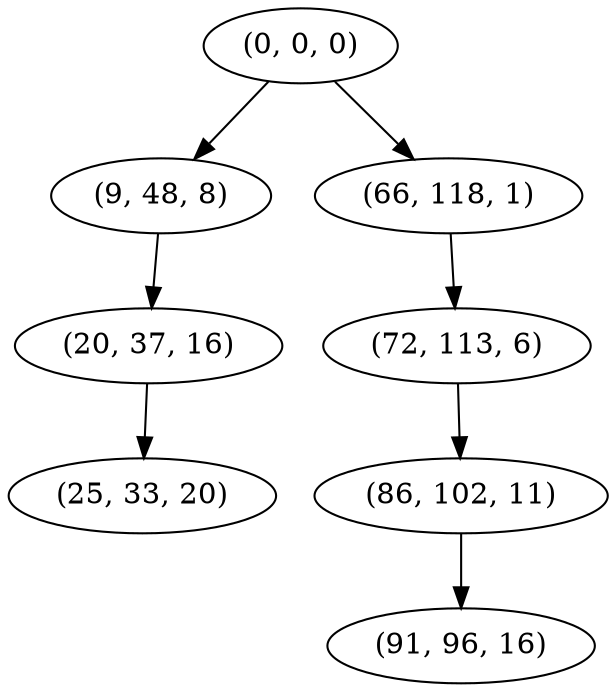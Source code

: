 digraph tree {
    "(0, 0, 0)";
    "(9, 48, 8)";
    "(20, 37, 16)";
    "(25, 33, 20)";
    "(66, 118, 1)";
    "(72, 113, 6)";
    "(86, 102, 11)";
    "(91, 96, 16)";
    "(0, 0, 0)" -> "(9, 48, 8)";
    "(0, 0, 0)" -> "(66, 118, 1)";
    "(9, 48, 8)" -> "(20, 37, 16)";
    "(20, 37, 16)" -> "(25, 33, 20)";
    "(66, 118, 1)" -> "(72, 113, 6)";
    "(72, 113, 6)" -> "(86, 102, 11)";
    "(86, 102, 11)" -> "(91, 96, 16)";
}
